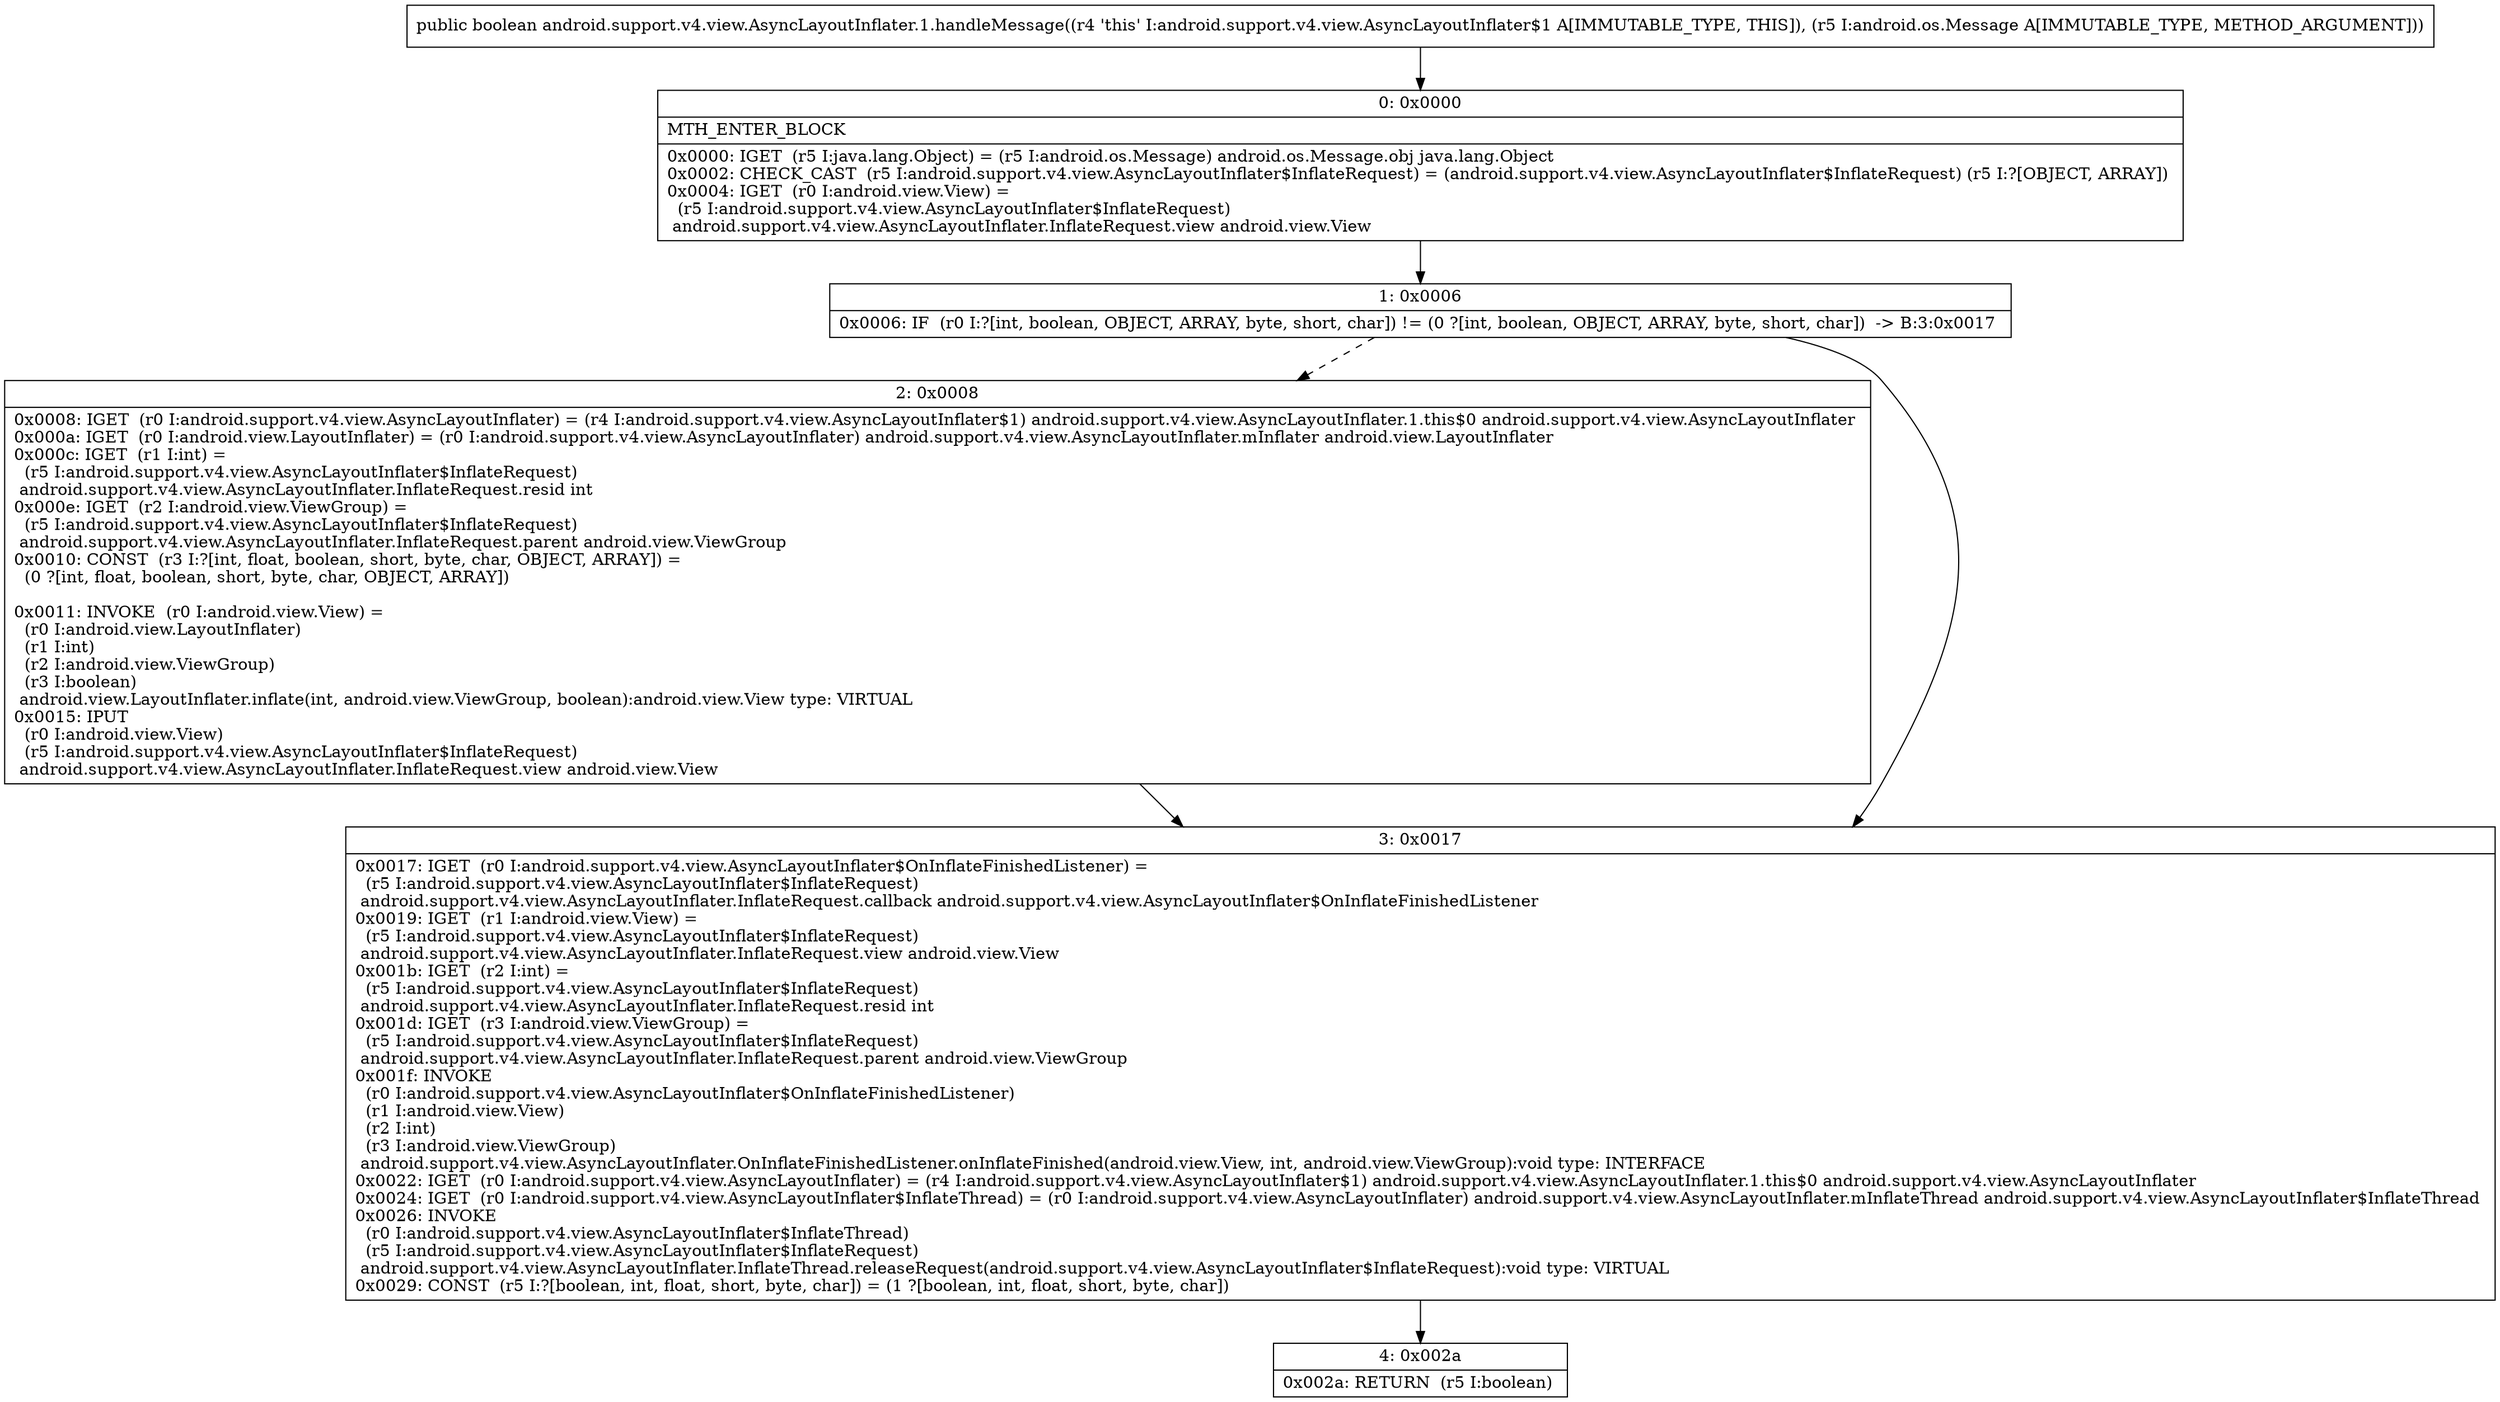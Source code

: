 digraph "CFG forandroid.support.v4.view.AsyncLayoutInflater.1.handleMessage(Landroid\/os\/Message;)Z" {
Node_0 [shape=record,label="{0\:\ 0x0000|MTH_ENTER_BLOCK\l|0x0000: IGET  (r5 I:java.lang.Object) = (r5 I:android.os.Message) android.os.Message.obj java.lang.Object \l0x0002: CHECK_CAST  (r5 I:android.support.v4.view.AsyncLayoutInflater$InflateRequest) = (android.support.v4.view.AsyncLayoutInflater$InflateRequest) (r5 I:?[OBJECT, ARRAY]) \l0x0004: IGET  (r0 I:android.view.View) = \l  (r5 I:android.support.v4.view.AsyncLayoutInflater$InflateRequest)\l android.support.v4.view.AsyncLayoutInflater.InflateRequest.view android.view.View \l}"];
Node_1 [shape=record,label="{1\:\ 0x0006|0x0006: IF  (r0 I:?[int, boolean, OBJECT, ARRAY, byte, short, char]) != (0 ?[int, boolean, OBJECT, ARRAY, byte, short, char])  \-\> B:3:0x0017 \l}"];
Node_2 [shape=record,label="{2\:\ 0x0008|0x0008: IGET  (r0 I:android.support.v4.view.AsyncLayoutInflater) = (r4 I:android.support.v4.view.AsyncLayoutInflater$1) android.support.v4.view.AsyncLayoutInflater.1.this$0 android.support.v4.view.AsyncLayoutInflater \l0x000a: IGET  (r0 I:android.view.LayoutInflater) = (r0 I:android.support.v4.view.AsyncLayoutInflater) android.support.v4.view.AsyncLayoutInflater.mInflater android.view.LayoutInflater \l0x000c: IGET  (r1 I:int) = \l  (r5 I:android.support.v4.view.AsyncLayoutInflater$InflateRequest)\l android.support.v4.view.AsyncLayoutInflater.InflateRequest.resid int \l0x000e: IGET  (r2 I:android.view.ViewGroup) = \l  (r5 I:android.support.v4.view.AsyncLayoutInflater$InflateRequest)\l android.support.v4.view.AsyncLayoutInflater.InflateRequest.parent android.view.ViewGroup \l0x0010: CONST  (r3 I:?[int, float, boolean, short, byte, char, OBJECT, ARRAY]) = \l  (0 ?[int, float, boolean, short, byte, char, OBJECT, ARRAY])\l \l0x0011: INVOKE  (r0 I:android.view.View) = \l  (r0 I:android.view.LayoutInflater)\l  (r1 I:int)\l  (r2 I:android.view.ViewGroup)\l  (r3 I:boolean)\l android.view.LayoutInflater.inflate(int, android.view.ViewGroup, boolean):android.view.View type: VIRTUAL \l0x0015: IPUT  \l  (r0 I:android.view.View)\l  (r5 I:android.support.v4.view.AsyncLayoutInflater$InflateRequest)\l android.support.v4.view.AsyncLayoutInflater.InflateRequest.view android.view.View \l}"];
Node_3 [shape=record,label="{3\:\ 0x0017|0x0017: IGET  (r0 I:android.support.v4.view.AsyncLayoutInflater$OnInflateFinishedListener) = \l  (r5 I:android.support.v4.view.AsyncLayoutInflater$InflateRequest)\l android.support.v4.view.AsyncLayoutInflater.InflateRequest.callback android.support.v4.view.AsyncLayoutInflater$OnInflateFinishedListener \l0x0019: IGET  (r1 I:android.view.View) = \l  (r5 I:android.support.v4.view.AsyncLayoutInflater$InflateRequest)\l android.support.v4.view.AsyncLayoutInflater.InflateRequest.view android.view.View \l0x001b: IGET  (r2 I:int) = \l  (r5 I:android.support.v4.view.AsyncLayoutInflater$InflateRequest)\l android.support.v4.view.AsyncLayoutInflater.InflateRequest.resid int \l0x001d: IGET  (r3 I:android.view.ViewGroup) = \l  (r5 I:android.support.v4.view.AsyncLayoutInflater$InflateRequest)\l android.support.v4.view.AsyncLayoutInflater.InflateRequest.parent android.view.ViewGroup \l0x001f: INVOKE  \l  (r0 I:android.support.v4.view.AsyncLayoutInflater$OnInflateFinishedListener)\l  (r1 I:android.view.View)\l  (r2 I:int)\l  (r3 I:android.view.ViewGroup)\l android.support.v4.view.AsyncLayoutInflater.OnInflateFinishedListener.onInflateFinished(android.view.View, int, android.view.ViewGroup):void type: INTERFACE \l0x0022: IGET  (r0 I:android.support.v4.view.AsyncLayoutInflater) = (r4 I:android.support.v4.view.AsyncLayoutInflater$1) android.support.v4.view.AsyncLayoutInflater.1.this$0 android.support.v4.view.AsyncLayoutInflater \l0x0024: IGET  (r0 I:android.support.v4.view.AsyncLayoutInflater$InflateThread) = (r0 I:android.support.v4.view.AsyncLayoutInflater) android.support.v4.view.AsyncLayoutInflater.mInflateThread android.support.v4.view.AsyncLayoutInflater$InflateThread \l0x0026: INVOKE  \l  (r0 I:android.support.v4.view.AsyncLayoutInflater$InflateThread)\l  (r5 I:android.support.v4.view.AsyncLayoutInflater$InflateRequest)\l android.support.v4.view.AsyncLayoutInflater.InflateThread.releaseRequest(android.support.v4.view.AsyncLayoutInflater$InflateRequest):void type: VIRTUAL \l0x0029: CONST  (r5 I:?[boolean, int, float, short, byte, char]) = (1 ?[boolean, int, float, short, byte, char]) \l}"];
Node_4 [shape=record,label="{4\:\ 0x002a|0x002a: RETURN  (r5 I:boolean) \l}"];
MethodNode[shape=record,label="{public boolean android.support.v4.view.AsyncLayoutInflater.1.handleMessage((r4 'this' I:android.support.v4.view.AsyncLayoutInflater$1 A[IMMUTABLE_TYPE, THIS]), (r5 I:android.os.Message A[IMMUTABLE_TYPE, METHOD_ARGUMENT])) }"];
MethodNode -> Node_0;
Node_0 -> Node_1;
Node_1 -> Node_2[style=dashed];
Node_1 -> Node_3;
Node_2 -> Node_3;
Node_3 -> Node_4;
}

